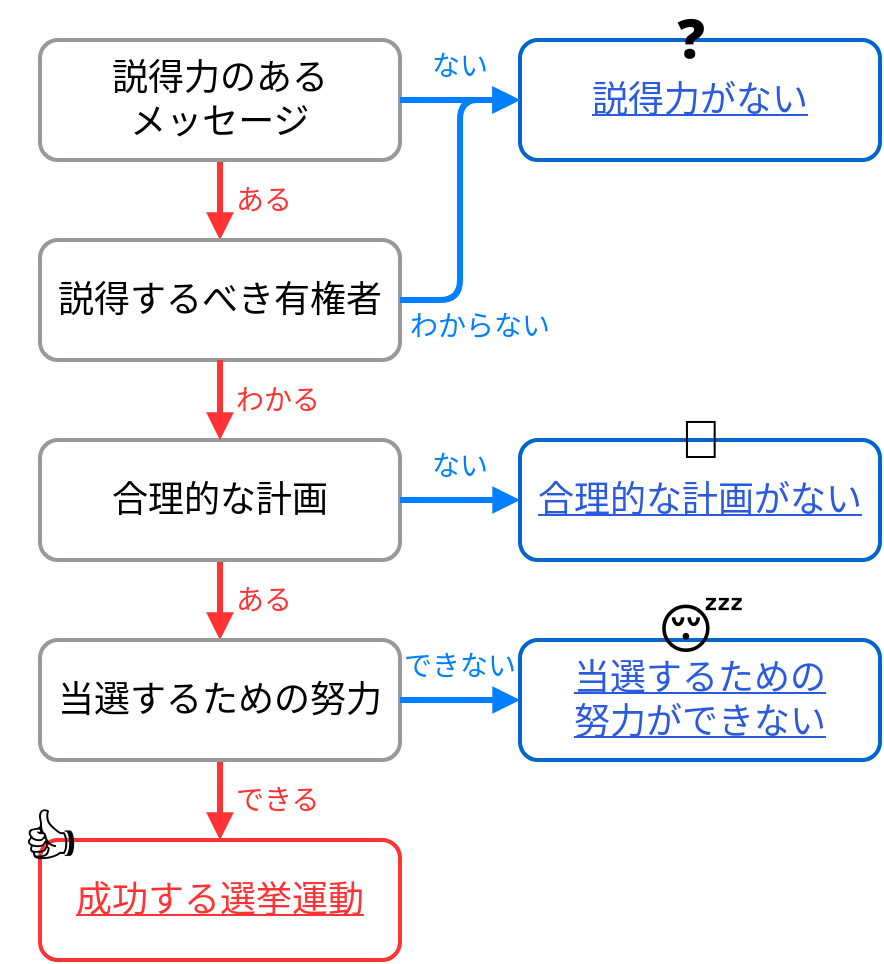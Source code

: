 <mxfile>
    <diagram id="ptoPlsrCqgDLRDrU3V4A" name="Page-1">
        <mxGraphModel dx="1157" dy="925" grid="1" gridSize="10" guides="1" tooltips="1" connect="1" arrows="1" fold="1" page="1" pageScale="1" pageWidth="827" pageHeight="1169" math="0" shadow="0">
            <root>
                <mxCell id="0"/>
                <mxCell id="1" parent="0"/>
                <mxCell id="17" value="できない" style="rounded=0;whiteSpace=wrap;html=1;shadow=0;glass=0;sketch=0;strokeColor=none;strokeWidth=2;fontFamily=Helvetica;fontSize=14;fontColor=#007FFF;fillColor=none;align=center;spacing=8;verticalAlign=bottom;" parent="1" vertex="1">
                    <mxGeometry x="190" y="330" width="120" height="40" as="geometry"/>
                </mxCell>
                <UserObject label="説得力がない" link="#pattern-no-persuasion" id="21">
                    <mxCell style="rounded=1;whiteSpace=wrap;html=1;fontFamily=Helvetica;fontSize=18;fillColor=#FFFFFF;strokeColor=#0066CC;glass=0;shadow=0;fontColor=#2a5adf;verticalAlign=middle;strokeWidth=2;fontStyle=4" parent="1" vertex="1">
                        <mxGeometry x="280" y="40" width="180" height="60" as="geometry"/>
                    </mxCell>
                </UserObject>
                <mxCell id="34" value="" style="endArrow=block;html=1;rounded=0;fontFamily=Helvetica;fontSize=16;verticalAlign=middle;strokeWidth=3;strokeColor=#FF3333;endFill=1;" parent="1" source="41" target="43" edge="1">
                    <mxGeometry width="50" height="50" relative="1" as="geometry">
                        <mxPoint x="-30" y="130" as="sourcePoint"/>
                        <mxPoint x="20" y="80" as="targetPoint"/>
                    </mxGeometry>
                </mxCell>
                <mxCell id="36" value="" style="endArrow=block;html=1;rounded=0;fontFamily=Helvetica;fontSize=16;verticalAlign=middle;strokeWidth=3;strokeColor=#FF3333;endFill=1;" parent="1" source="42" target="44" edge="1">
                    <mxGeometry width="50" height="50" relative="1" as="geometry">
                        <mxPoint x="130" y="270" as="sourcePoint"/>
                        <mxPoint x="360" y="300" as="targetPoint"/>
                    </mxGeometry>
                </mxCell>
                <mxCell id="37" value="" style="endArrow=block;html=1;rounded=0;fontFamily=Helvetica;fontSize=16;verticalAlign=middle;strokeWidth=3;strokeColor=#FF3333;endFill=1;" parent="1" source="44" target="64" edge="1">
                    <mxGeometry width="50" height="50" relative="1" as="geometry">
                        <mxPoint x="370" y="290" as="sourcePoint"/>
                        <mxPoint x="130" y="440" as="targetPoint"/>
                    </mxGeometry>
                </mxCell>
                <mxCell id="39" value="できる" style="rounded=0;whiteSpace=wrap;html=1;shadow=0;glass=0;sketch=0;strokeColor=none;strokeWidth=2;fontFamily=Helvetica;fontSize=14;fontColor=#FF3333;fillColor=none;align=left;spacing=8;verticalAlign=middle;" parent="1" vertex="1">
                    <mxGeometry x="130" y="400" width="80" height="40" as="geometry"/>
                </mxCell>
                <mxCell id="40" value="ある" style="rounded=0;whiteSpace=wrap;html=1;shadow=0;glass=0;sketch=0;strokeColor=none;strokeWidth=2;fontFamily=Helvetica;fontSize=14;fontColor=#FF3333;fillColor=none;align=left;spacing=8;verticalAlign=middle;" parent="1" vertex="1">
                    <mxGeometry x="130" y="300" width="80" height="40" as="geometry"/>
                </mxCell>
                <mxCell id="41" value="説得力のある&lt;br&gt;メッセージ" style="rounded=1;whiteSpace=wrap;html=1;fontFamily=Helvetica;fontSize=18;verticalAlign=middle;fillColor=#FFFFFF;strokeColor=#999999;strokeWidth=2;fontColor=#000000;" parent="1" vertex="1">
                    <mxGeometry x="40" y="40" width="180" height="60" as="geometry"/>
                </mxCell>
                <mxCell id="42" value="合理的な計画" style="rounded=1;whiteSpace=wrap;html=1;fontFamily=Helvetica;fontSize=18;verticalAlign=middle;fillColor=#FFFFFF;strokeColor=#999999;strokeWidth=2;fontColor=#000000;" parent="1" vertex="1">
                    <mxGeometry x="40" y="240" width="180" height="60" as="geometry"/>
                </mxCell>
                <mxCell id="43" value="説得するべき有権者" style="rounded=1;whiteSpace=wrap;html=1;fontFamily=Helvetica;fontSize=18;verticalAlign=middle;fillColor=#FFFFFF;strokeColor=#999999;strokeWidth=2;fontColor=#000000;" parent="1" vertex="1">
                    <mxGeometry x="40" y="140" width="180" height="60" as="geometry"/>
                </mxCell>
                <mxCell id="44" value="当選するための努力" style="rounded=1;whiteSpace=wrap;html=1;fontFamily=Helvetica;fontSize=18;verticalAlign=middle;fillColor=#FFFFFF;strokeColor=#999999;strokeWidth=2;fontColor=#000000;" parent="1" vertex="1">
                    <mxGeometry x="40" y="340" width="180" height="60" as="geometry"/>
                </mxCell>
                <mxCell id="49" value="" style="endArrow=block;html=1;rounded=0;fontFamily=Helvetica;fontSize=16;verticalAlign=middle;strokeWidth=3;strokeColor=#FF3333;endFill=1;" parent="1" source="43" target="42" edge="1">
                    <mxGeometry width="50" height="50" relative="1" as="geometry">
                        <mxPoint x="140" y="110" as="sourcePoint"/>
                        <mxPoint x="140" y="150" as="targetPoint"/>
                    </mxGeometry>
                </mxCell>
                <mxCell id="50" value="" style="endArrow=block;html=1;rounded=0;fontFamily=Helvetica;fontSize=16;verticalAlign=middle;strokeWidth=3;strokeColor=#007FFF;endFill=1;" parent="1" source="41" target="21" edge="1">
                    <mxGeometry width="50" height="50" relative="1" as="geometry">
                        <mxPoint x="212" y="150" as="sourcePoint"/>
                        <mxPoint x="280" y="70" as="targetPoint"/>
                    </mxGeometry>
                </mxCell>
                <mxCell id="52" value="" style="endArrow=block;html=1;rounded=0;fontFamily=Helvetica;fontSize=16;verticalAlign=middle;strokeWidth=3;strokeColor=#007FFF;endFill=1;" parent="1" source="42" target="62" edge="1">
                    <mxGeometry width="50" height="50" relative="1" as="geometry">
                        <mxPoint x="212" y="150" as="sourcePoint"/>
                        <mxPoint x="280" y="270" as="targetPoint"/>
                    </mxGeometry>
                </mxCell>
                <mxCell id="54" value="" style="endArrow=block;html=1;rounded=0;fontFamily=Helvetica;fontSize=16;verticalAlign=middle;strokeWidth=3;strokeColor=#007FFF;endFill=1;" parent="1" source="44" target="63" edge="1">
                    <mxGeometry width="50" height="50" relative="1" as="geometry">
                        <mxPoint x="230" y="280" as="sourcePoint"/>
                        <mxPoint x="280" y="370" as="targetPoint"/>
                    </mxGeometry>
                </mxCell>
                <mxCell id="55" value="わかる" style="rounded=0;whiteSpace=wrap;html=1;shadow=0;glass=0;sketch=0;strokeColor=none;strokeWidth=2;fontFamily=Helvetica;fontSize=14;fontColor=#FF3333;fillColor=none;align=left;spacing=8;verticalAlign=middle;" parent="1" vertex="1">
                    <mxGeometry x="130" y="200" width="80" height="40" as="geometry"/>
                </mxCell>
                <mxCell id="56" value="ある" style="rounded=0;whiteSpace=wrap;html=1;shadow=0;glass=0;sketch=0;strokeColor=none;strokeWidth=2;fontFamily=Helvetica;fontSize=14;fontColor=#FF3333;fillColor=none;align=left;spacing=8;verticalAlign=middle;" parent="1" vertex="1">
                    <mxGeometry x="130" y="100" width="80" height="40" as="geometry"/>
                </mxCell>
                <mxCell id="58" value="" style="endArrow=block;html=1;fontFamily=Helvetica;fontSize=16;verticalAlign=middle;strokeWidth=3;strokeColor=#007FFF;endFill=1;edgeStyle=elbowEdgeStyle;rounded=1;" parent="1" source="43" target="21" edge="1">
                    <mxGeometry width="50" height="50" relative="1" as="geometry">
                        <mxPoint x="230" y="82.195" as="sourcePoint"/>
                        <mxPoint x="280" y="70" as="targetPoint"/>
                    </mxGeometry>
                </mxCell>
                <mxCell id="59" value="ない" style="rounded=0;whiteSpace=wrap;html=1;shadow=0;glass=0;sketch=0;strokeColor=none;strokeWidth=2;fontFamily=Helvetica;fontSize=14;fontColor=#007FFF;fillColor=none;align=center;spacing=8;verticalAlign=bottom;" parent="1" vertex="1">
                    <mxGeometry x="190" y="230" width="120" height="40" as="geometry"/>
                </mxCell>
                <mxCell id="60" value="ない" style="rounded=0;whiteSpace=wrap;html=1;shadow=0;glass=0;sketch=0;strokeColor=none;strokeWidth=2;fontFamily=Helvetica;fontSize=14;fontColor=#007FFF;fillColor=none;align=center;spacing=8;verticalAlign=bottom;" parent="1" vertex="1">
                    <mxGeometry x="190" y="30" width="120" height="40" as="geometry"/>
                </mxCell>
                <mxCell id="61" value="わからない" style="rounded=0;whiteSpace=wrap;html=1;shadow=0;glass=0;sketch=0;strokeColor=none;strokeWidth=2;fontFamily=Helvetica;fontSize=14;fontColor=#007FFF;fillColor=none;align=center;spacing=8;verticalAlign=bottom;" parent="1" vertex="1">
                    <mxGeometry x="200" y="160" width="120" height="40" as="geometry"/>
                </mxCell>
                <UserObject label="合理的な計画がない" link="#pattern-no-reasonable-plan" id="62">
                    <mxCell style="rounded=1;whiteSpace=wrap;html=1;fontFamily=Helvetica;fontSize=18;fillColor=#FFFFFF;strokeColor=#0066CC;glass=0;shadow=0;fontColor=#2a5adf;verticalAlign=middle;strokeWidth=2;fontStyle=4" parent="1" vertex="1">
                        <mxGeometry x="280" y="240" width="180" height="60" as="geometry"/>
                    </mxCell>
                </UserObject>
                <UserObject label="当選するための&lt;br&gt;努力ができない" link="#pattern-no-effort-to-get-elected" id="63">
                    <mxCell style="rounded=1;whiteSpace=wrap;html=1;fontFamily=Helvetica;fontSize=18;fillColor=#FFFFFF;strokeColor=#0066CC;glass=0;shadow=0;fontColor=#2a5adf;verticalAlign=middle;strokeWidth=2;fontStyle=4" parent="1" vertex="1">
                        <mxGeometry x="280" y="340" width="180" height="60" as="geometry"/>
                    </mxCell>
                </UserObject>
                <UserObject label="成功する選挙運動" link="#pattern-successful-campaign" id="64">
                    <mxCell style="rounded=1;whiteSpace=wrap;html=1;fontFamily=Helvetica;fontSize=18;fillColor=#FFFFFF;strokeColor=#FF3333;glass=0;shadow=0;fontColor=#FF3333;verticalAlign=middle;strokeWidth=2;fontStyle=4" parent="1" vertex="1">
                        <mxGeometry x="40" y="440" width="180" height="60" as="geometry"/>
                    </mxCell>
                </UserObject>
                <mxCell id="65" value="👍" style="text;html=1;align=center;verticalAlign=middle;resizable=0;points=[];autosize=1;strokeColor=none;fillColor=none;fontColor=default;fontSize=27;spacing=0;" parent="1" vertex="1">
                    <mxGeometry x="20" y="420" width="50" height="40" as="geometry"/>
                </mxCell>
                <mxCell id="66" value="😴" style="text;html=1;align=center;verticalAlign=middle;resizable=0;points=[];autosize=1;strokeColor=none;fillColor=none;fontColor=default;fontSize=27;spacing=0;" parent="1" vertex="1">
                    <mxGeometry x="345" y="315" width="50" height="40" as="geometry"/>
                </mxCell>
                <mxCell id="67" value="💸" style="text;html=1;align=center;verticalAlign=middle;resizable=0;points=[];autosize=1;strokeColor=none;fillColor=none;fontColor=default;fontSize=27;spacing=0;" parent="1" vertex="1">
                    <mxGeometry x="345" y="220" width="50" height="40" as="geometry"/>
                </mxCell>
                <mxCell id="68" value="❓" style="text;html=1;align=center;verticalAlign=middle;resizable=0;points=[];autosize=1;strokeColor=none;fillColor=none;fontColor=default;fontSize=27;spacing=0;" parent="1" vertex="1">
                    <mxGeometry x="340" y="20" width="50" height="40" as="geometry"/>
                </mxCell>
            </root>
        </mxGraphModel>
    </diagram>
</mxfile>